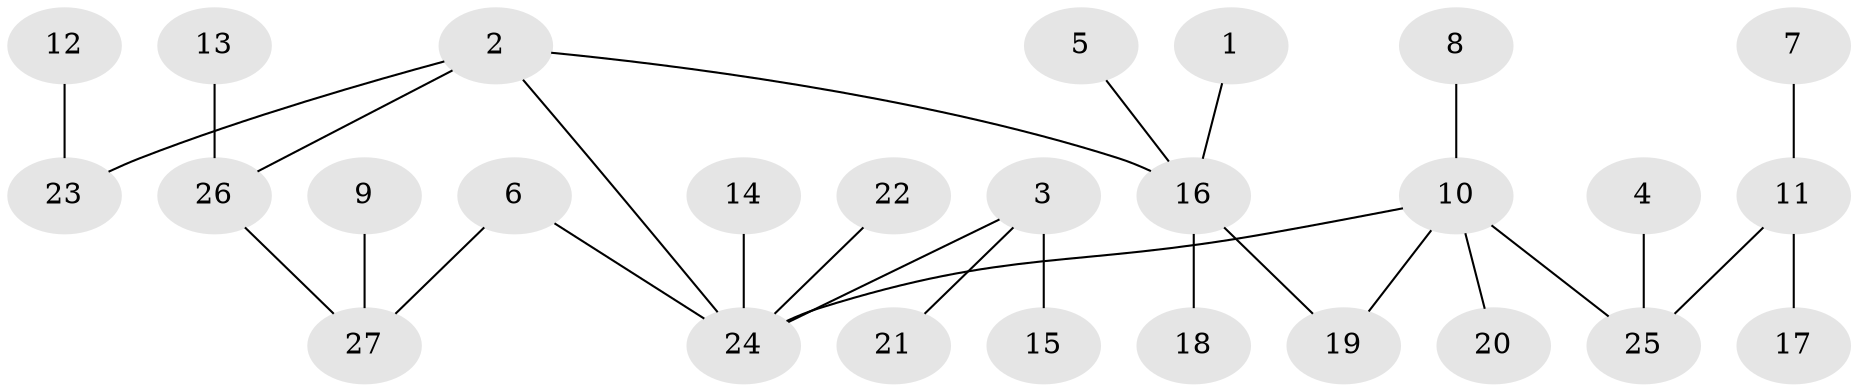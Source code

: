 // original degree distribution, {3: 0.12962962962962962, 5: 0.07407407407407407, 7: 0.018518518518518517, 2: 0.3148148148148148, 1: 0.4444444444444444, 4: 0.018518518518518517}
// Generated by graph-tools (version 1.1) at 2025/49/03/09/25 03:49:19]
// undirected, 27 vertices, 28 edges
graph export_dot {
graph [start="1"]
  node [color=gray90,style=filled];
  1;
  2;
  3;
  4;
  5;
  6;
  7;
  8;
  9;
  10;
  11;
  12;
  13;
  14;
  15;
  16;
  17;
  18;
  19;
  20;
  21;
  22;
  23;
  24;
  25;
  26;
  27;
  1 -- 16 [weight=1.0];
  2 -- 16 [weight=1.0];
  2 -- 23 [weight=1.0];
  2 -- 24 [weight=1.0];
  2 -- 26 [weight=1.0];
  3 -- 15 [weight=1.0];
  3 -- 21 [weight=1.0];
  3 -- 24 [weight=1.0];
  4 -- 25 [weight=1.0];
  5 -- 16 [weight=1.0];
  6 -- 24 [weight=1.0];
  6 -- 27 [weight=1.0];
  7 -- 11 [weight=1.0];
  8 -- 10 [weight=1.0];
  9 -- 27 [weight=1.0];
  10 -- 19 [weight=1.0];
  10 -- 20 [weight=1.0];
  10 -- 24 [weight=1.0];
  10 -- 25 [weight=1.0];
  11 -- 17 [weight=1.0];
  11 -- 25 [weight=1.0];
  12 -- 23 [weight=1.0];
  13 -- 26 [weight=1.0];
  14 -- 24 [weight=1.0];
  16 -- 18 [weight=1.0];
  16 -- 19 [weight=1.0];
  22 -- 24 [weight=1.0];
  26 -- 27 [weight=1.0];
}
